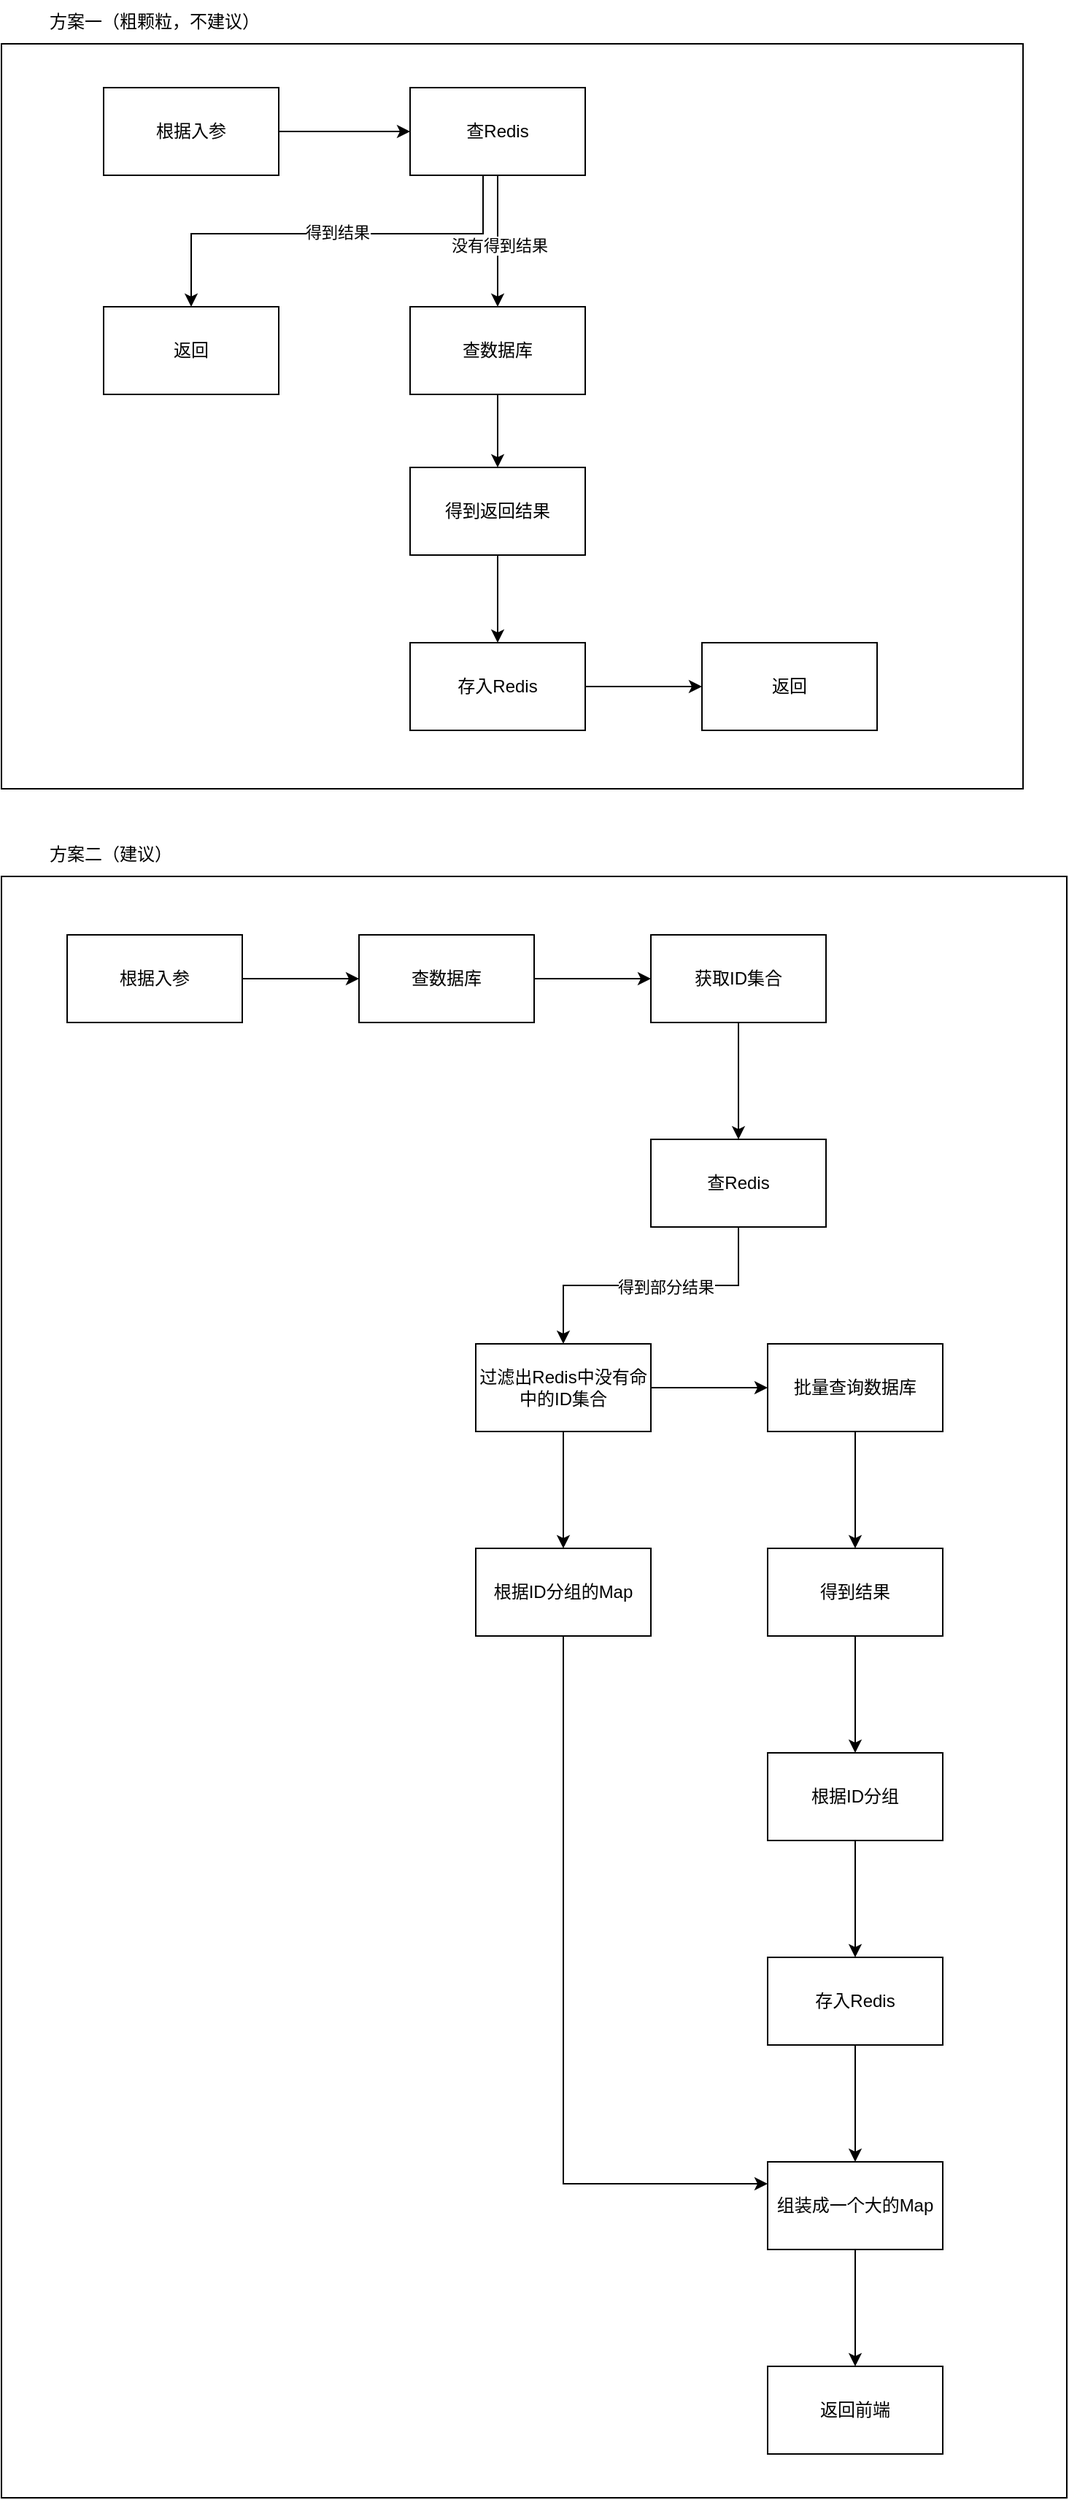 <mxfile version="21.7.2" type="github">
  <diagram name="第 1 页" id="yrXWjLa_SV-DRPDBTbrf">
    <mxGraphModel dx="1674" dy="746" grid="1" gridSize="10" guides="1" tooltips="1" connect="1" arrows="1" fold="1" page="1" pageScale="1" pageWidth="827" pageHeight="1169" math="0" shadow="0">
      <root>
        <mxCell id="0" />
        <mxCell id="1" parent="0" />
        <mxCell id="X_rx-ij1E-oQNWI7TByd-2" value="" style="rounded=0;whiteSpace=wrap;html=1;" vertex="1" parent="1">
          <mxGeometry x="40" y="70" width="700" height="510" as="geometry" />
        </mxCell>
        <mxCell id="X_rx-ij1E-oQNWI7TByd-3" value="方案一（粗颗粒，不建议）" style="text;html=1;strokeColor=none;fillColor=none;align=center;verticalAlign=middle;whiteSpace=wrap;rounded=0;" vertex="1" parent="1">
          <mxGeometry x="40" y="40" width="210" height="30" as="geometry" />
        </mxCell>
        <mxCell id="X_rx-ij1E-oQNWI7TByd-17" value="" style="edgeStyle=orthogonalEdgeStyle;rounded=0;orthogonalLoop=1;jettySize=auto;html=1;" edge="1" parent="1" target="X_rx-ij1E-oQNWI7TByd-10">
          <mxGeometry relative="1" as="geometry">
            <mxPoint x="370" y="160" as="sourcePoint" />
            <Array as="points">
              <mxPoint x="370" y="200" />
              <mxPoint x="170" y="200" />
            </Array>
          </mxGeometry>
        </mxCell>
        <mxCell id="X_rx-ij1E-oQNWI7TByd-24" value="得到结果" style="edgeLabel;html=1;align=center;verticalAlign=middle;resizable=0;points=[];" vertex="1" connectable="0" parent="X_rx-ij1E-oQNWI7TByd-17">
          <mxGeometry x="-0.035" y="-1" relative="1" as="geometry">
            <mxPoint as="offset" />
          </mxGeometry>
        </mxCell>
        <mxCell id="X_rx-ij1E-oQNWI7TByd-19" value="" style="edgeStyle=orthogonalEdgeStyle;rounded=0;orthogonalLoop=1;jettySize=auto;html=1;exitX=0.5;exitY=1;exitDx=0;exitDy=0;" edge="1" parent="1" source="X_rx-ij1E-oQNWI7TByd-22" target="X_rx-ij1E-oQNWI7TByd-18">
          <mxGeometry relative="1" as="geometry">
            <Array as="points">
              <mxPoint x="380" y="180" />
              <mxPoint x="380" y="180" />
            </Array>
          </mxGeometry>
        </mxCell>
        <mxCell id="X_rx-ij1E-oQNWI7TByd-20" value="没有得到结果" style="edgeLabel;html=1;align=center;verticalAlign=middle;resizable=0;points=[];" vertex="1" connectable="0" parent="X_rx-ij1E-oQNWI7TByd-19">
          <mxGeometry x="0.072" y="1" relative="1" as="geometry">
            <mxPoint as="offset" />
          </mxGeometry>
        </mxCell>
        <mxCell id="X_rx-ij1E-oQNWI7TByd-23" value="" style="edgeStyle=orthogonalEdgeStyle;rounded=0;orthogonalLoop=1;jettySize=auto;html=1;" edge="1" parent="1" source="X_rx-ij1E-oQNWI7TByd-4" target="X_rx-ij1E-oQNWI7TByd-22">
          <mxGeometry relative="1" as="geometry" />
        </mxCell>
        <mxCell id="X_rx-ij1E-oQNWI7TByd-4" value="根据入参" style="rounded=0;whiteSpace=wrap;html=1;" vertex="1" parent="1">
          <mxGeometry x="110" y="100" width="120" height="60" as="geometry" />
        </mxCell>
        <mxCell id="X_rx-ij1E-oQNWI7TByd-9" value="" style="edgeStyle=orthogonalEdgeStyle;rounded=0;orthogonalLoop=1;jettySize=auto;html=1;" edge="1" parent="1" source="X_rx-ij1E-oQNWI7TByd-5" target="X_rx-ij1E-oQNWI7TByd-8">
          <mxGeometry relative="1" as="geometry" />
        </mxCell>
        <mxCell id="X_rx-ij1E-oQNWI7TByd-5" value="得到返回结果" style="whiteSpace=wrap;html=1;rounded=0;" vertex="1" parent="1">
          <mxGeometry x="320" y="360" width="120" height="60" as="geometry" />
        </mxCell>
        <mxCell id="X_rx-ij1E-oQNWI7TByd-26" value="" style="edgeStyle=orthogonalEdgeStyle;rounded=0;orthogonalLoop=1;jettySize=auto;html=1;" edge="1" parent="1" source="X_rx-ij1E-oQNWI7TByd-8" target="X_rx-ij1E-oQNWI7TByd-25">
          <mxGeometry relative="1" as="geometry" />
        </mxCell>
        <mxCell id="X_rx-ij1E-oQNWI7TByd-8" value="存入Redis" style="whiteSpace=wrap;html=1;rounded=0;" vertex="1" parent="1">
          <mxGeometry x="320" y="480" width="120" height="60" as="geometry" />
        </mxCell>
        <mxCell id="X_rx-ij1E-oQNWI7TByd-10" value="返回" style="whiteSpace=wrap;html=1;rounded=0;" vertex="1" parent="1">
          <mxGeometry x="110" y="250" width="120" height="60" as="geometry" />
        </mxCell>
        <mxCell id="X_rx-ij1E-oQNWI7TByd-21" style="edgeStyle=orthogonalEdgeStyle;rounded=0;orthogonalLoop=1;jettySize=auto;html=1;entryX=0.5;entryY=0;entryDx=0;entryDy=0;" edge="1" parent="1" source="X_rx-ij1E-oQNWI7TByd-18" target="X_rx-ij1E-oQNWI7TByd-5">
          <mxGeometry relative="1" as="geometry" />
        </mxCell>
        <mxCell id="X_rx-ij1E-oQNWI7TByd-18" value="查数据库" style="whiteSpace=wrap;html=1;rounded=0;" vertex="1" parent="1">
          <mxGeometry x="320" y="250" width="120" height="60" as="geometry" />
        </mxCell>
        <mxCell id="X_rx-ij1E-oQNWI7TByd-22" value="查Redis" style="whiteSpace=wrap;html=1;rounded=0;" vertex="1" parent="1">
          <mxGeometry x="320" y="100" width="120" height="60" as="geometry" />
        </mxCell>
        <mxCell id="X_rx-ij1E-oQNWI7TByd-25" value="返回" style="whiteSpace=wrap;html=1;rounded=0;" vertex="1" parent="1">
          <mxGeometry x="520" y="480" width="120" height="60" as="geometry" />
        </mxCell>
        <mxCell id="X_rx-ij1E-oQNWI7TByd-27" value="" style="rounded=0;whiteSpace=wrap;html=1;" vertex="1" parent="1">
          <mxGeometry x="40" y="640" width="730" height="1110" as="geometry" />
        </mxCell>
        <mxCell id="X_rx-ij1E-oQNWI7TByd-28" value="方案二（建议）" style="text;html=1;strokeColor=none;fillColor=none;align=center;verticalAlign=middle;whiteSpace=wrap;rounded=0;" vertex="1" parent="1">
          <mxGeometry x="50" y="610" width="130" height="30" as="geometry" />
        </mxCell>
        <mxCell id="X_rx-ij1E-oQNWI7TByd-31" value="" style="edgeStyle=orthogonalEdgeStyle;rounded=0;orthogonalLoop=1;jettySize=auto;html=1;" edge="1" parent="1" source="X_rx-ij1E-oQNWI7TByd-29" target="X_rx-ij1E-oQNWI7TByd-30">
          <mxGeometry relative="1" as="geometry" />
        </mxCell>
        <mxCell id="X_rx-ij1E-oQNWI7TByd-29" value="根据入参" style="rounded=0;whiteSpace=wrap;html=1;" vertex="1" parent="1">
          <mxGeometry x="85" y="680" width="120" height="60" as="geometry" />
        </mxCell>
        <mxCell id="X_rx-ij1E-oQNWI7TByd-33" value="" style="edgeStyle=orthogonalEdgeStyle;rounded=0;orthogonalLoop=1;jettySize=auto;html=1;" edge="1" parent="1" source="X_rx-ij1E-oQNWI7TByd-30" target="X_rx-ij1E-oQNWI7TByd-32">
          <mxGeometry relative="1" as="geometry" />
        </mxCell>
        <mxCell id="X_rx-ij1E-oQNWI7TByd-30" value="查数据库" style="whiteSpace=wrap;html=1;rounded=0;" vertex="1" parent="1">
          <mxGeometry x="285" y="680" width="120" height="60" as="geometry" />
        </mxCell>
        <mxCell id="X_rx-ij1E-oQNWI7TByd-35" value="" style="edgeStyle=orthogonalEdgeStyle;rounded=0;orthogonalLoop=1;jettySize=auto;html=1;" edge="1" parent="1" source="X_rx-ij1E-oQNWI7TByd-32" target="X_rx-ij1E-oQNWI7TByd-34">
          <mxGeometry relative="1" as="geometry" />
        </mxCell>
        <mxCell id="X_rx-ij1E-oQNWI7TByd-32" value="获取ID集合" style="whiteSpace=wrap;html=1;rounded=0;" vertex="1" parent="1">
          <mxGeometry x="485" y="680" width="120" height="60" as="geometry" />
        </mxCell>
        <mxCell id="X_rx-ij1E-oQNWI7TByd-37" value="" style="edgeStyle=orthogonalEdgeStyle;rounded=0;orthogonalLoop=1;jettySize=auto;html=1;" edge="1" parent="1" source="X_rx-ij1E-oQNWI7TByd-34" target="X_rx-ij1E-oQNWI7TByd-36">
          <mxGeometry relative="1" as="geometry" />
        </mxCell>
        <mxCell id="X_rx-ij1E-oQNWI7TByd-38" value="得到部分结果" style="edgeLabel;html=1;align=center;verticalAlign=middle;resizable=0;points=[];" vertex="1" connectable="0" parent="X_rx-ij1E-oQNWI7TByd-37">
          <mxGeometry x="-0.1" y="1" relative="1" as="geometry">
            <mxPoint as="offset" />
          </mxGeometry>
        </mxCell>
        <mxCell id="X_rx-ij1E-oQNWI7TByd-34" value="查Redis" style="whiteSpace=wrap;html=1;rounded=0;" vertex="1" parent="1">
          <mxGeometry x="485" y="820" width="120" height="60" as="geometry" />
        </mxCell>
        <mxCell id="X_rx-ij1E-oQNWI7TByd-40" value="" style="edgeStyle=orthogonalEdgeStyle;rounded=0;orthogonalLoop=1;jettySize=auto;html=1;" edge="1" parent="1" source="X_rx-ij1E-oQNWI7TByd-36" target="X_rx-ij1E-oQNWI7TByd-39">
          <mxGeometry relative="1" as="geometry" />
        </mxCell>
        <mxCell id="X_rx-ij1E-oQNWI7TByd-42" value="" style="edgeStyle=orthogonalEdgeStyle;rounded=0;orthogonalLoop=1;jettySize=auto;html=1;" edge="1" parent="1" source="X_rx-ij1E-oQNWI7TByd-36" target="X_rx-ij1E-oQNWI7TByd-41">
          <mxGeometry relative="1" as="geometry" />
        </mxCell>
        <mxCell id="X_rx-ij1E-oQNWI7TByd-36" value="过滤出Redis中没有命中的ID集合" style="whiteSpace=wrap;html=1;rounded=0;" vertex="1" parent="1">
          <mxGeometry x="365" y="960" width="120" height="60" as="geometry" />
        </mxCell>
        <mxCell id="X_rx-ij1E-oQNWI7TByd-51" style="edgeStyle=orthogonalEdgeStyle;rounded=0;orthogonalLoop=1;jettySize=auto;html=1;entryX=0;entryY=0.25;entryDx=0;entryDy=0;" edge="1" parent="1" source="X_rx-ij1E-oQNWI7TByd-39" target="X_rx-ij1E-oQNWI7TByd-49">
          <mxGeometry relative="1" as="geometry">
            <Array as="points">
              <mxPoint x="425" y="1535" />
            </Array>
          </mxGeometry>
        </mxCell>
        <mxCell id="X_rx-ij1E-oQNWI7TByd-39" value="根据ID分组的Map" style="whiteSpace=wrap;html=1;rounded=0;" vertex="1" parent="1">
          <mxGeometry x="365" y="1100" width="120" height="60" as="geometry" />
        </mxCell>
        <mxCell id="X_rx-ij1E-oQNWI7TByd-44" value="" style="edgeStyle=orthogonalEdgeStyle;rounded=0;orthogonalLoop=1;jettySize=auto;html=1;" edge="1" parent="1" source="X_rx-ij1E-oQNWI7TByd-41" target="X_rx-ij1E-oQNWI7TByd-43">
          <mxGeometry relative="1" as="geometry" />
        </mxCell>
        <mxCell id="X_rx-ij1E-oQNWI7TByd-41" value="批量查询数据库" style="whiteSpace=wrap;html=1;rounded=0;" vertex="1" parent="1">
          <mxGeometry x="565" y="960" width="120" height="60" as="geometry" />
        </mxCell>
        <mxCell id="X_rx-ij1E-oQNWI7TByd-46" value="" style="edgeStyle=orthogonalEdgeStyle;rounded=0;orthogonalLoop=1;jettySize=auto;html=1;" edge="1" parent="1" source="X_rx-ij1E-oQNWI7TByd-43" target="X_rx-ij1E-oQNWI7TByd-45">
          <mxGeometry relative="1" as="geometry" />
        </mxCell>
        <mxCell id="X_rx-ij1E-oQNWI7TByd-43" value="得到结果" style="whiteSpace=wrap;html=1;rounded=0;" vertex="1" parent="1">
          <mxGeometry x="565" y="1100" width="120" height="60" as="geometry" />
        </mxCell>
        <mxCell id="X_rx-ij1E-oQNWI7TByd-48" value="" style="edgeStyle=orthogonalEdgeStyle;rounded=0;orthogonalLoop=1;jettySize=auto;html=1;" edge="1" parent="1" source="X_rx-ij1E-oQNWI7TByd-45" target="X_rx-ij1E-oQNWI7TByd-47">
          <mxGeometry relative="1" as="geometry" />
        </mxCell>
        <mxCell id="X_rx-ij1E-oQNWI7TByd-45" value="根据ID分组" style="whiteSpace=wrap;html=1;rounded=0;" vertex="1" parent="1">
          <mxGeometry x="565" y="1240" width="120" height="60" as="geometry" />
        </mxCell>
        <mxCell id="X_rx-ij1E-oQNWI7TByd-50" value="" style="edgeStyle=orthogonalEdgeStyle;rounded=0;orthogonalLoop=1;jettySize=auto;html=1;" edge="1" parent="1" source="X_rx-ij1E-oQNWI7TByd-47" target="X_rx-ij1E-oQNWI7TByd-49">
          <mxGeometry relative="1" as="geometry" />
        </mxCell>
        <mxCell id="X_rx-ij1E-oQNWI7TByd-47" value="存入Redis" style="whiteSpace=wrap;html=1;rounded=0;" vertex="1" parent="1">
          <mxGeometry x="565" y="1380" width="120" height="60" as="geometry" />
        </mxCell>
        <mxCell id="X_rx-ij1E-oQNWI7TByd-53" value="" style="edgeStyle=orthogonalEdgeStyle;rounded=0;orthogonalLoop=1;jettySize=auto;html=1;" edge="1" parent="1" source="X_rx-ij1E-oQNWI7TByd-49" target="X_rx-ij1E-oQNWI7TByd-52">
          <mxGeometry relative="1" as="geometry" />
        </mxCell>
        <mxCell id="X_rx-ij1E-oQNWI7TByd-49" value="组装成一个大的Map" style="whiteSpace=wrap;html=1;rounded=0;" vertex="1" parent="1">
          <mxGeometry x="565" y="1520" width="120" height="60" as="geometry" />
        </mxCell>
        <mxCell id="X_rx-ij1E-oQNWI7TByd-52" value="返回前端" style="whiteSpace=wrap;html=1;rounded=0;" vertex="1" parent="1">
          <mxGeometry x="565" y="1660" width="120" height="60" as="geometry" />
        </mxCell>
      </root>
    </mxGraphModel>
  </diagram>
</mxfile>
